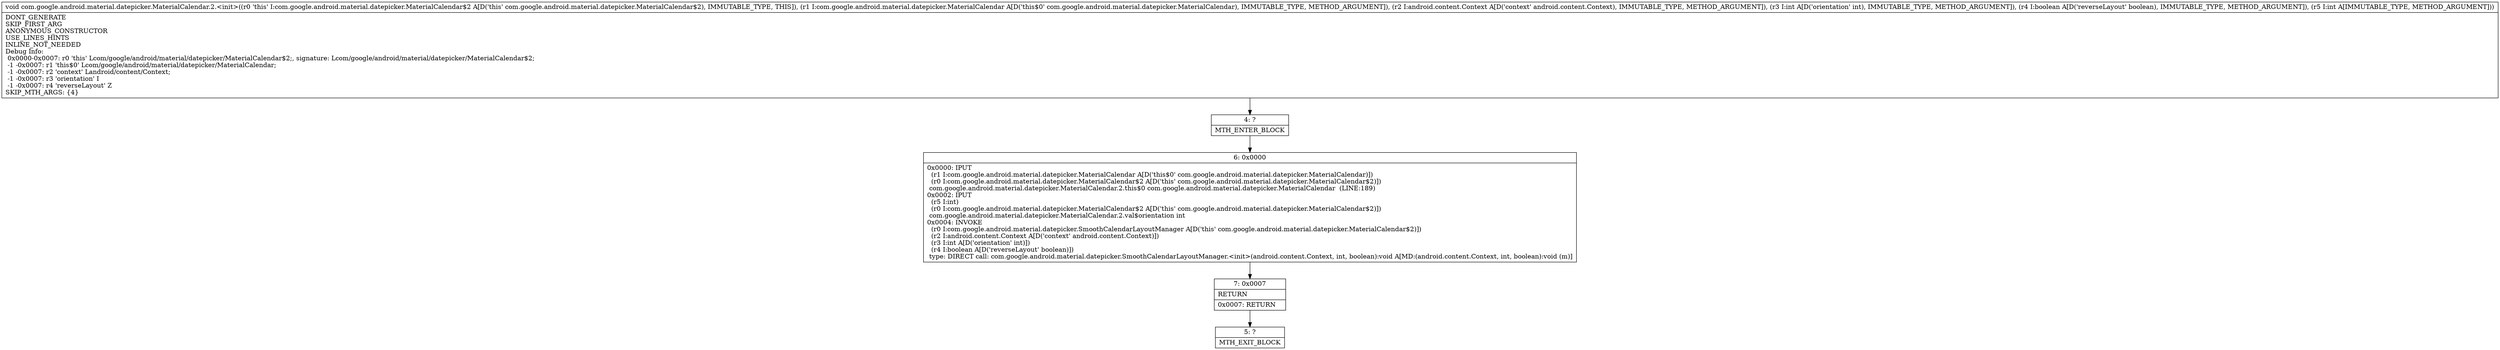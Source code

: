 digraph "CFG forcom.google.android.material.datepicker.MaterialCalendar.2.\<init\>(Lcom\/google\/android\/material\/datepicker\/MaterialCalendar;Landroid\/content\/Context;IZI)V" {
Node_4 [shape=record,label="{4\:\ ?|MTH_ENTER_BLOCK\l}"];
Node_6 [shape=record,label="{6\:\ 0x0000|0x0000: IPUT  \l  (r1 I:com.google.android.material.datepicker.MaterialCalendar A[D('this$0' com.google.android.material.datepicker.MaterialCalendar)])\l  (r0 I:com.google.android.material.datepicker.MaterialCalendar$2 A[D('this' com.google.android.material.datepicker.MaterialCalendar$2)])\l com.google.android.material.datepicker.MaterialCalendar.2.this$0 com.google.android.material.datepicker.MaterialCalendar  (LINE:189)\l0x0002: IPUT  \l  (r5 I:int)\l  (r0 I:com.google.android.material.datepicker.MaterialCalendar$2 A[D('this' com.google.android.material.datepicker.MaterialCalendar$2)])\l com.google.android.material.datepicker.MaterialCalendar.2.val$orientation int \l0x0004: INVOKE  \l  (r0 I:com.google.android.material.datepicker.SmoothCalendarLayoutManager A[D('this' com.google.android.material.datepicker.MaterialCalendar$2)])\l  (r2 I:android.content.Context A[D('context' android.content.Context)])\l  (r3 I:int A[D('orientation' int)])\l  (r4 I:boolean A[D('reverseLayout' boolean)])\l type: DIRECT call: com.google.android.material.datepicker.SmoothCalendarLayoutManager.\<init\>(android.content.Context, int, boolean):void A[MD:(android.content.Context, int, boolean):void (m)]\l}"];
Node_7 [shape=record,label="{7\:\ 0x0007|RETURN\l|0x0007: RETURN   \l}"];
Node_5 [shape=record,label="{5\:\ ?|MTH_EXIT_BLOCK\l}"];
MethodNode[shape=record,label="{void com.google.android.material.datepicker.MaterialCalendar.2.\<init\>((r0 'this' I:com.google.android.material.datepicker.MaterialCalendar$2 A[D('this' com.google.android.material.datepicker.MaterialCalendar$2), IMMUTABLE_TYPE, THIS]), (r1 I:com.google.android.material.datepicker.MaterialCalendar A[D('this$0' com.google.android.material.datepicker.MaterialCalendar), IMMUTABLE_TYPE, METHOD_ARGUMENT]), (r2 I:android.content.Context A[D('context' android.content.Context), IMMUTABLE_TYPE, METHOD_ARGUMENT]), (r3 I:int A[D('orientation' int), IMMUTABLE_TYPE, METHOD_ARGUMENT]), (r4 I:boolean A[D('reverseLayout' boolean), IMMUTABLE_TYPE, METHOD_ARGUMENT]), (r5 I:int A[IMMUTABLE_TYPE, METHOD_ARGUMENT]))  | DONT_GENERATE\lSKIP_FIRST_ARG\lANONYMOUS_CONSTRUCTOR\lUSE_LINES_HINTS\lINLINE_NOT_NEEDED\lDebug Info:\l  0x0000\-0x0007: r0 'this' Lcom\/google\/android\/material\/datepicker\/MaterialCalendar$2;, signature: Lcom\/google\/android\/material\/datepicker\/MaterialCalendar$2;\l  \-1 \-0x0007: r1 'this$0' Lcom\/google\/android\/material\/datepicker\/MaterialCalendar;\l  \-1 \-0x0007: r2 'context' Landroid\/content\/Context;\l  \-1 \-0x0007: r3 'orientation' I\l  \-1 \-0x0007: r4 'reverseLayout' Z\lSKIP_MTH_ARGS: \{4\}\l}"];
MethodNode -> Node_4;Node_4 -> Node_6;
Node_6 -> Node_7;
Node_7 -> Node_5;
}

